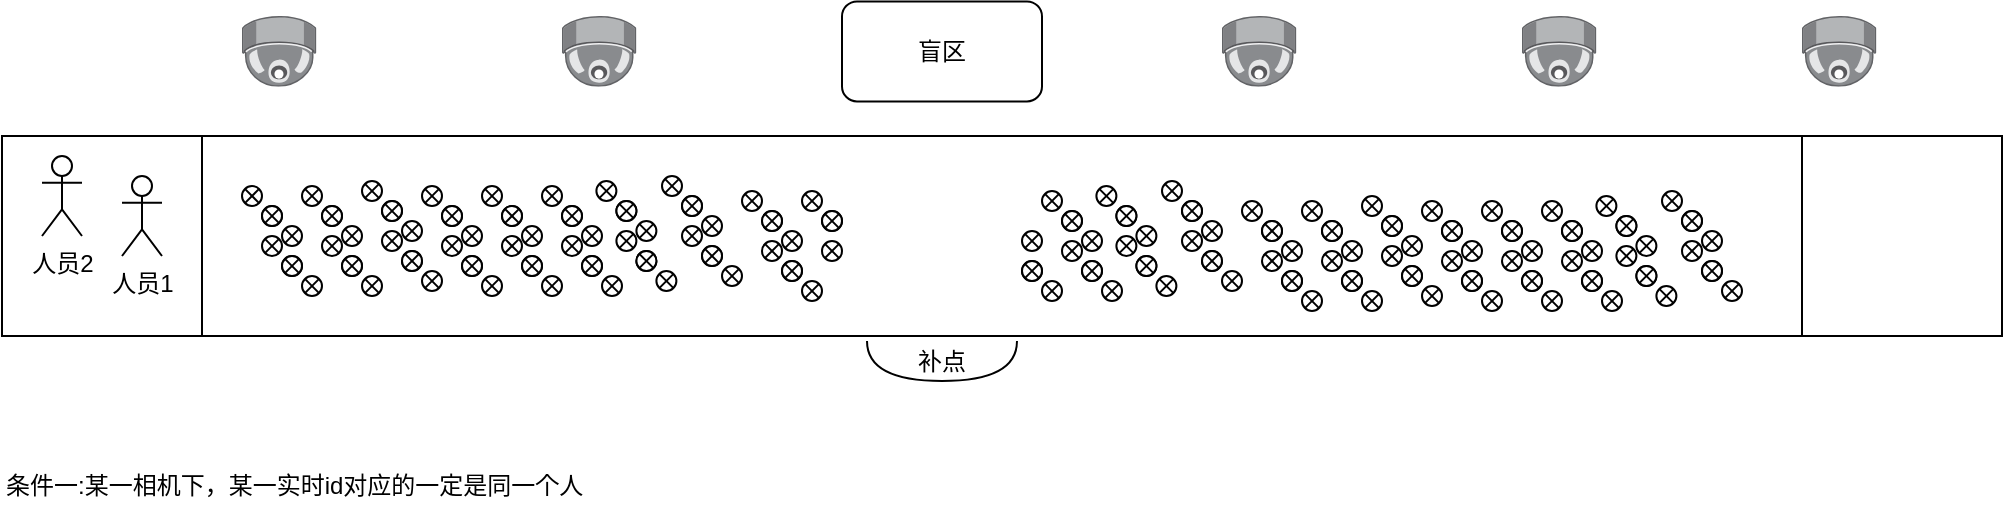 <mxfile version="20.3.0" type="github">
  <diagram id="38toCDtvO72y1MS8dI_N" name="第 1 页">
    <mxGraphModel dx="892" dy="609" grid="1" gridSize="10" guides="1" tooltips="1" connect="1" arrows="1" fold="1" page="1" pageScale="1" pageWidth="827" pageHeight="1169" math="0" shadow="0">
      <root>
        <mxCell id="0" />
        <mxCell id="1" parent="0" />
        <mxCell id="1rM6C2h5TiVr_Z7WdG6Z-2" value="" style="shape=process;whiteSpace=wrap;html=1;backgroundOutline=1;" vertex="1" parent="1">
          <mxGeometry x="30" y="350" width="1000" height="100" as="geometry" />
        </mxCell>
        <mxCell id="1rM6C2h5TiVr_Z7WdG6Z-3" value="" style="points=[];aspect=fixed;html=1;align=center;shadow=0;dashed=0;image;image=img/lib/allied_telesis/security/Surveillance_Camera_Ceiling.svg;" vertex="1" parent="1">
          <mxGeometry x="150" y="290" width="37.2" height="35.4" as="geometry" />
        </mxCell>
        <mxCell id="1rM6C2h5TiVr_Z7WdG6Z-4" value="" style="points=[];aspect=fixed;html=1;align=center;shadow=0;dashed=0;image;image=img/lib/allied_telesis/security/Surveillance_Camera_Ceiling.svg;" vertex="1" parent="1">
          <mxGeometry x="310" y="290" width="37.2" height="35.4" as="geometry" />
        </mxCell>
        <mxCell id="1rM6C2h5TiVr_Z7WdG6Z-6" value="" style="points=[];aspect=fixed;html=1;align=center;shadow=0;dashed=0;image;image=img/lib/allied_telesis/security/Surveillance_Camera_Ceiling.svg;" vertex="1" parent="1">
          <mxGeometry x="640" y="290" width="37.2" height="35.4" as="geometry" />
        </mxCell>
        <mxCell id="1rM6C2h5TiVr_Z7WdG6Z-8" value="人员2" style="shape=umlActor;verticalLabelPosition=bottom;verticalAlign=top;html=1;" vertex="1" parent="1">
          <mxGeometry x="50" y="360" width="20" height="40" as="geometry" />
        </mxCell>
        <mxCell id="1rM6C2h5TiVr_Z7WdG6Z-9" value="" style="points=[];aspect=fixed;html=1;align=center;shadow=0;dashed=0;image;image=img/lib/allied_telesis/security/Surveillance_Camera_Ceiling.svg;" vertex="1" parent="1">
          <mxGeometry x="790" y="290" width="37.2" height="35.4" as="geometry" />
        </mxCell>
        <mxCell id="1rM6C2h5TiVr_Z7WdG6Z-10" value="" style="points=[];aspect=fixed;html=1;align=center;shadow=0;dashed=0;image;image=img/lib/allied_telesis/security/Surveillance_Camera_Ceiling.svg;" vertex="1" parent="1">
          <mxGeometry x="930" y="290" width="37.2" height="35.4" as="geometry" />
        </mxCell>
        <mxCell id="1rM6C2h5TiVr_Z7WdG6Z-11" value="人员1" style="shape=umlActor;verticalLabelPosition=bottom;verticalAlign=top;html=1;" vertex="1" parent="1">
          <mxGeometry x="90" y="370" width="20" height="40" as="geometry" />
        </mxCell>
        <mxCell id="1rM6C2h5TiVr_Z7WdG6Z-12" value="" style="shape=sumEllipse;perimeter=ellipsePerimeter;whiteSpace=wrap;html=1;backgroundOutline=1;" vertex="1" parent="1">
          <mxGeometry x="150" y="375" width="10" height="10" as="geometry" />
        </mxCell>
        <mxCell id="1rM6C2h5TiVr_Z7WdG6Z-13" value="" style="shape=sumEllipse;perimeter=ellipsePerimeter;whiteSpace=wrap;html=1;backgroundOutline=1;" vertex="1" parent="1">
          <mxGeometry x="160" y="400" width="10" height="10" as="geometry" />
        </mxCell>
        <mxCell id="1rM6C2h5TiVr_Z7WdG6Z-14" value="" style="shape=sumEllipse;perimeter=ellipsePerimeter;whiteSpace=wrap;html=1;backgroundOutline=1;" vertex="1" parent="1">
          <mxGeometry x="180" y="375" width="10" height="10" as="geometry" />
        </mxCell>
        <mxCell id="1rM6C2h5TiVr_Z7WdG6Z-15" value="" style="shape=sumEllipse;perimeter=ellipsePerimeter;whiteSpace=wrap;html=1;backgroundOutline=1;" vertex="1" parent="1">
          <mxGeometry x="190" y="400" width="10" height="10" as="geometry" />
        </mxCell>
        <mxCell id="1rM6C2h5TiVr_Z7WdG6Z-16" value="" style="shape=sumEllipse;perimeter=ellipsePerimeter;whiteSpace=wrap;html=1;backgroundOutline=1;" vertex="1" parent="1">
          <mxGeometry x="210" y="372.5" width="10" height="10" as="geometry" />
        </mxCell>
        <mxCell id="1rM6C2h5TiVr_Z7WdG6Z-17" value="" style="shape=sumEllipse;perimeter=ellipsePerimeter;whiteSpace=wrap;html=1;backgroundOutline=1;" vertex="1" parent="1">
          <mxGeometry x="220" y="397.5" width="10" height="10" as="geometry" />
        </mxCell>
        <mxCell id="1rM6C2h5TiVr_Z7WdG6Z-18" value="" style="shape=sumEllipse;perimeter=ellipsePerimeter;whiteSpace=wrap;html=1;backgroundOutline=1;" vertex="1" parent="1">
          <mxGeometry x="240" y="375" width="10" height="10" as="geometry" />
        </mxCell>
        <mxCell id="1rM6C2h5TiVr_Z7WdG6Z-19" value="" style="shape=sumEllipse;perimeter=ellipsePerimeter;whiteSpace=wrap;html=1;backgroundOutline=1;" vertex="1" parent="1">
          <mxGeometry x="250" y="400" width="10" height="10" as="geometry" />
        </mxCell>
        <mxCell id="1rM6C2h5TiVr_Z7WdG6Z-20" value="" style="shape=sumEllipse;perimeter=ellipsePerimeter;whiteSpace=wrap;html=1;backgroundOutline=1;" vertex="1" parent="1">
          <mxGeometry x="270" y="375" width="10" height="10" as="geometry" />
        </mxCell>
        <mxCell id="1rM6C2h5TiVr_Z7WdG6Z-21" value="" style="shape=sumEllipse;perimeter=ellipsePerimeter;whiteSpace=wrap;html=1;backgroundOutline=1;" vertex="1" parent="1">
          <mxGeometry x="280" y="400" width="10" height="10" as="geometry" />
        </mxCell>
        <mxCell id="1rM6C2h5TiVr_Z7WdG6Z-22" value="" style="shape=sumEllipse;perimeter=ellipsePerimeter;whiteSpace=wrap;html=1;backgroundOutline=1;" vertex="1" parent="1">
          <mxGeometry x="300" y="375" width="10" height="10" as="geometry" />
        </mxCell>
        <mxCell id="1rM6C2h5TiVr_Z7WdG6Z-23" value="" style="shape=sumEllipse;perimeter=ellipsePerimeter;whiteSpace=wrap;html=1;backgroundOutline=1;" vertex="1" parent="1">
          <mxGeometry x="310" y="400" width="10" height="10" as="geometry" />
        </mxCell>
        <mxCell id="1rM6C2h5TiVr_Z7WdG6Z-24" value="" style="shape=sumEllipse;perimeter=ellipsePerimeter;whiteSpace=wrap;html=1;backgroundOutline=1;" vertex="1" parent="1">
          <mxGeometry x="327.2" y="372.5" width="10" height="10" as="geometry" />
        </mxCell>
        <mxCell id="1rM6C2h5TiVr_Z7WdG6Z-25" value="" style="shape=sumEllipse;perimeter=ellipsePerimeter;whiteSpace=wrap;html=1;backgroundOutline=1;" vertex="1" parent="1">
          <mxGeometry x="337.2" y="397.5" width="10" height="10" as="geometry" />
        </mxCell>
        <mxCell id="1rM6C2h5TiVr_Z7WdG6Z-26" value="" style="shape=sumEllipse;perimeter=ellipsePerimeter;whiteSpace=wrap;html=1;backgroundOutline=1;" vertex="1" parent="1">
          <mxGeometry x="360" y="370" width="10" height="10" as="geometry" />
        </mxCell>
        <mxCell id="1rM6C2h5TiVr_Z7WdG6Z-27" value="" style="shape=sumEllipse;perimeter=ellipsePerimeter;whiteSpace=wrap;html=1;backgroundOutline=1;" vertex="1" parent="1">
          <mxGeometry x="370" y="395" width="10" height="10" as="geometry" />
        </mxCell>
        <mxCell id="1rM6C2h5TiVr_Z7WdG6Z-28" value="" style="shape=sumEllipse;perimeter=ellipsePerimeter;whiteSpace=wrap;html=1;backgroundOutline=1;" vertex="1" parent="1">
          <mxGeometry x="160" y="385" width="10" height="10" as="geometry" />
        </mxCell>
        <mxCell id="1rM6C2h5TiVr_Z7WdG6Z-29" value="" style="shape=sumEllipse;perimeter=ellipsePerimeter;whiteSpace=wrap;html=1;backgroundOutline=1;" vertex="1" parent="1">
          <mxGeometry x="170" y="410" width="10" height="10" as="geometry" />
        </mxCell>
        <mxCell id="1rM6C2h5TiVr_Z7WdG6Z-30" value="" style="shape=sumEllipse;perimeter=ellipsePerimeter;whiteSpace=wrap;html=1;backgroundOutline=1;" vertex="1" parent="1">
          <mxGeometry x="190" y="385" width="10" height="10" as="geometry" />
        </mxCell>
        <mxCell id="1rM6C2h5TiVr_Z7WdG6Z-31" value="" style="shape=sumEllipse;perimeter=ellipsePerimeter;whiteSpace=wrap;html=1;backgroundOutline=1;" vertex="1" parent="1">
          <mxGeometry x="200" y="410" width="10" height="10" as="geometry" />
        </mxCell>
        <mxCell id="1rM6C2h5TiVr_Z7WdG6Z-32" value="" style="shape=sumEllipse;perimeter=ellipsePerimeter;whiteSpace=wrap;html=1;backgroundOutline=1;" vertex="1" parent="1">
          <mxGeometry x="220" y="382.5" width="10" height="10" as="geometry" />
        </mxCell>
        <mxCell id="1rM6C2h5TiVr_Z7WdG6Z-33" value="" style="shape=sumEllipse;perimeter=ellipsePerimeter;whiteSpace=wrap;html=1;backgroundOutline=1;" vertex="1" parent="1">
          <mxGeometry x="230" y="407.5" width="10" height="10" as="geometry" />
        </mxCell>
        <mxCell id="1rM6C2h5TiVr_Z7WdG6Z-34" value="" style="shape=sumEllipse;perimeter=ellipsePerimeter;whiteSpace=wrap;html=1;backgroundOutline=1;" vertex="1" parent="1">
          <mxGeometry x="250" y="385" width="10" height="10" as="geometry" />
        </mxCell>
        <mxCell id="1rM6C2h5TiVr_Z7WdG6Z-35" value="" style="shape=sumEllipse;perimeter=ellipsePerimeter;whiteSpace=wrap;html=1;backgroundOutline=1;" vertex="1" parent="1">
          <mxGeometry x="260" y="410" width="10" height="10" as="geometry" />
        </mxCell>
        <mxCell id="1rM6C2h5TiVr_Z7WdG6Z-36" value="" style="shape=sumEllipse;perimeter=ellipsePerimeter;whiteSpace=wrap;html=1;backgroundOutline=1;" vertex="1" parent="1">
          <mxGeometry x="280" y="385" width="10" height="10" as="geometry" />
        </mxCell>
        <mxCell id="1rM6C2h5TiVr_Z7WdG6Z-37" value="" style="shape=sumEllipse;perimeter=ellipsePerimeter;whiteSpace=wrap;html=1;backgroundOutline=1;" vertex="1" parent="1">
          <mxGeometry x="290" y="410" width="10" height="10" as="geometry" />
        </mxCell>
        <mxCell id="1rM6C2h5TiVr_Z7WdG6Z-38" value="" style="shape=sumEllipse;perimeter=ellipsePerimeter;whiteSpace=wrap;html=1;backgroundOutline=1;" vertex="1" parent="1">
          <mxGeometry x="310" y="385" width="10" height="10" as="geometry" />
        </mxCell>
        <mxCell id="1rM6C2h5TiVr_Z7WdG6Z-39" value="" style="shape=sumEllipse;perimeter=ellipsePerimeter;whiteSpace=wrap;html=1;backgroundOutline=1;" vertex="1" parent="1">
          <mxGeometry x="320" y="410" width="10" height="10" as="geometry" />
        </mxCell>
        <mxCell id="1rM6C2h5TiVr_Z7WdG6Z-40" value="" style="shape=sumEllipse;perimeter=ellipsePerimeter;whiteSpace=wrap;html=1;backgroundOutline=1;" vertex="1" parent="1">
          <mxGeometry x="337.2" y="382.5" width="10" height="10" as="geometry" />
        </mxCell>
        <mxCell id="1rM6C2h5TiVr_Z7WdG6Z-41" value="" style="shape=sumEllipse;perimeter=ellipsePerimeter;whiteSpace=wrap;html=1;backgroundOutline=1;" vertex="1" parent="1">
          <mxGeometry x="347.2" y="407.5" width="10" height="10" as="geometry" />
        </mxCell>
        <mxCell id="1rM6C2h5TiVr_Z7WdG6Z-42" value="" style="shape=sumEllipse;perimeter=ellipsePerimeter;whiteSpace=wrap;html=1;backgroundOutline=1;" vertex="1" parent="1">
          <mxGeometry x="370" y="380" width="10" height="10" as="geometry" />
        </mxCell>
        <mxCell id="1rM6C2h5TiVr_Z7WdG6Z-43" value="" style="shape=sumEllipse;perimeter=ellipsePerimeter;whiteSpace=wrap;html=1;backgroundOutline=1;" vertex="1" parent="1">
          <mxGeometry x="380" y="405" width="10" height="10" as="geometry" />
        </mxCell>
        <mxCell id="1rM6C2h5TiVr_Z7WdG6Z-44" value="" style="shape=sumEllipse;perimeter=ellipsePerimeter;whiteSpace=wrap;html=1;backgroundOutline=1;" vertex="1" parent="1">
          <mxGeometry x="160" y="385" width="10" height="10" as="geometry" />
        </mxCell>
        <mxCell id="1rM6C2h5TiVr_Z7WdG6Z-45" value="" style="shape=sumEllipse;perimeter=ellipsePerimeter;whiteSpace=wrap;html=1;backgroundOutline=1;" vertex="1" parent="1">
          <mxGeometry x="170" y="410" width="10" height="10" as="geometry" />
        </mxCell>
        <mxCell id="1rM6C2h5TiVr_Z7WdG6Z-46" value="" style="shape=sumEllipse;perimeter=ellipsePerimeter;whiteSpace=wrap;html=1;backgroundOutline=1;" vertex="1" parent="1">
          <mxGeometry x="190" y="385" width="10" height="10" as="geometry" />
        </mxCell>
        <mxCell id="1rM6C2h5TiVr_Z7WdG6Z-47" value="" style="shape=sumEllipse;perimeter=ellipsePerimeter;whiteSpace=wrap;html=1;backgroundOutline=1;" vertex="1" parent="1">
          <mxGeometry x="200" y="410" width="10" height="10" as="geometry" />
        </mxCell>
        <mxCell id="1rM6C2h5TiVr_Z7WdG6Z-48" value="" style="shape=sumEllipse;perimeter=ellipsePerimeter;whiteSpace=wrap;html=1;backgroundOutline=1;" vertex="1" parent="1">
          <mxGeometry x="220" y="382.5" width="10" height="10" as="geometry" />
        </mxCell>
        <mxCell id="1rM6C2h5TiVr_Z7WdG6Z-49" value="" style="shape=sumEllipse;perimeter=ellipsePerimeter;whiteSpace=wrap;html=1;backgroundOutline=1;" vertex="1" parent="1">
          <mxGeometry x="230" y="407.5" width="10" height="10" as="geometry" />
        </mxCell>
        <mxCell id="1rM6C2h5TiVr_Z7WdG6Z-50" value="" style="shape=sumEllipse;perimeter=ellipsePerimeter;whiteSpace=wrap;html=1;backgroundOutline=1;" vertex="1" parent="1">
          <mxGeometry x="250" y="385" width="10" height="10" as="geometry" />
        </mxCell>
        <mxCell id="1rM6C2h5TiVr_Z7WdG6Z-51" value="" style="shape=sumEllipse;perimeter=ellipsePerimeter;whiteSpace=wrap;html=1;backgroundOutline=1;" vertex="1" parent="1">
          <mxGeometry x="260" y="410" width="10" height="10" as="geometry" />
        </mxCell>
        <mxCell id="1rM6C2h5TiVr_Z7WdG6Z-52" value="" style="shape=sumEllipse;perimeter=ellipsePerimeter;whiteSpace=wrap;html=1;backgroundOutline=1;" vertex="1" parent="1">
          <mxGeometry x="280" y="385" width="10" height="10" as="geometry" />
        </mxCell>
        <mxCell id="1rM6C2h5TiVr_Z7WdG6Z-53" value="" style="shape=sumEllipse;perimeter=ellipsePerimeter;whiteSpace=wrap;html=1;backgroundOutline=1;" vertex="1" parent="1">
          <mxGeometry x="290" y="410" width="10" height="10" as="geometry" />
        </mxCell>
        <mxCell id="1rM6C2h5TiVr_Z7WdG6Z-54" value="" style="shape=sumEllipse;perimeter=ellipsePerimeter;whiteSpace=wrap;html=1;backgroundOutline=1;" vertex="1" parent="1">
          <mxGeometry x="310" y="385" width="10" height="10" as="geometry" />
        </mxCell>
        <mxCell id="1rM6C2h5TiVr_Z7WdG6Z-55" value="" style="shape=sumEllipse;perimeter=ellipsePerimeter;whiteSpace=wrap;html=1;backgroundOutline=1;" vertex="1" parent="1">
          <mxGeometry x="320" y="410" width="10" height="10" as="geometry" />
        </mxCell>
        <mxCell id="1rM6C2h5TiVr_Z7WdG6Z-56" value="" style="shape=sumEllipse;perimeter=ellipsePerimeter;whiteSpace=wrap;html=1;backgroundOutline=1;" vertex="1" parent="1">
          <mxGeometry x="337.2" y="382.5" width="10" height="10" as="geometry" />
        </mxCell>
        <mxCell id="1rM6C2h5TiVr_Z7WdG6Z-57" value="" style="shape=sumEllipse;perimeter=ellipsePerimeter;whiteSpace=wrap;html=1;backgroundOutline=1;" vertex="1" parent="1">
          <mxGeometry x="347.2" y="407.5" width="10" height="10" as="geometry" />
        </mxCell>
        <mxCell id="1rM6C2h5TiVr_Z7WdG6Z-58" value="" style="shape=sumEllipse;perimeter=ellipsePerimeter;whiteSpace=wrap;html=1;backgroundOutline=1;" vertex="1" parent="1">
          <mxGeometry x="370" y="380" width="10" height="10" as="geometry" />
        </mxCell>
        <mxCell id="1rM6C2h5TiVr_Z7WdG6Z-59" value="" style="shape=sumEllipse;perimeter=ellipsePerimeter;whiteSpace=wrap;html=1;backgroundOutline=1;" vertex="1" parent="1">
          <mxGeometry x="380" y="405" width="10" height="10" as="geometry" />
        </mxCell>
        <mxCell id="1rM6C2h5TiVr_Z7WdG6Z-60" value="" style="shape=sumEllipse;perimeter=ellipsePerimeter;whiteSpace=wrap;html=1;backgroundOutline=1;" vertex="1" parent="1">
          <mxGeometry x="170" y="395" width="10" height="10" as="geometry" />
        </mxCell>
        <mxCell id="1rM6C2h5TiVr_Z7WdG6Z-61" value="" style="shape=sumEllipse;perimeter=ellipsePerimeter;whiteSpace=wrap;html=1;backgroundOutline=1;" vertex="1" parent="1">
          <mxGeometry x="180" y="420" width="10" height="10" as="geometry" />
        </mxCell>
        <mxCell id="1rM6C2h5TiVr_Z7WdG6Z-62" value="" style="shape=sumEllipse;perimeter=ellipsePerimeter;whiteSpace=wrap;html=1;backgroundOutline=1;" vertex="1" parent="1">
          <mxGeometry x="200" y="395" width="10" height="10" as="geometry" />
        </mxCell>
        <mxCell id="1rM6C2h5TiVr_Z7WdG6Z-63" value="" style="shape=sumEllipse;perimeter=ellipsePerimeter;whiteSpace=wrap;html=1;backgroundOutline=1;" vertex="1" parent="1">
          <mxGeometry x="210" y="420" width="10" height="10" as="geometry" />
        </mxCell>
        <mxCell id="1rM6C2h5TiVr_Z7WdG6Z-64" value="" style="shape=sumEllipse;perimeter=ellipsePerimeter;whiteSpace=wrap;html=1;backgroundOutline=1;" vertex="1" parent="1">
          <mxGeometry x="230" y="392.5" width="10" height="10" as="geometry" />
        </mxCell>
        <mxCell id="1rM6C2h5TiVr_Z7WdG6Z-65" value="" style="shape=sumEllipse;perimeter=ellipsePerimeter;whiteSpace=wrap;html=1;backgroundOutline=1;" vertex="1" parent="1">
          <mxGeometry x="240" y="417.5" width="10" height="10" as="geometry" />
        </mxCell>
        <mxCell id="1rM6C2h5TiVr_Z7WdG6Z-66" value="" style="shape=sumEllipse;perimeter=ellipsePerimeter;whiteSpace=wrap;html=1;backgroundOutline=1;" vertex="1" parent="1">
          <mxGeometry x="260" y="395" width="10" height="10" as="geometry" />
        </mxCell>
        <mxCell id="1rM6C2h5TiVr_Z7WdG6Z-67" value="" style="shape=sumEllipse;perimeter=ellipsePerimeter;whiteSpace=wrap;html=1;backgroundOutline=1;" vertex="1" parent="1">
          <mxGeometry x="270" y="420" width="10" height="10" as="geometry" />
        </mxCell>
        <mxCell id="1rM6C2h5TiVr_Z7WdG6Z-68" value="" style="shape=sumEllipse;perimeter=ellipsePerimeter;whiteSpace=wrap;html=1;backgroundOutline=1;" vertex="1" parent="1">
          <mxGeometry x="290" y="395" width="10" height="10" as="geometry" />
        </mxCell>
        <mxCell id="1rM6C2h5TiVr_Z7WdG6Z-69" value="" style="shape=sumEllipse;perimeter=ellipsePerimeter;whiteSpace=wrap;html=1;backgroundOutline=1;" vertex="1" parent="1">
          <mxGeometry x="300" y="420" width="10" height="10" as="geometry" />
        </mxCell>
        <mxCell id="1rM6C2h5TiVr_Z7WdG6Z-70" value="" style="shape=sumEllipse;perimeter=ellipsePerimeter;whiteSpace=wrap;html=1;backgroundOutline=1;" vertex="1" parent="1">
          <mxGeometry x="320" y="395" width="10" height="10" as="geometry" />
        </mxCell>
        <mxCell id="1rM6C2h5TiVr_Z7WdG6Z-71" value="" style="shape=sumEllipse;perimeter=ellipsePerimeter;whiteSpace=wrap;html=1;backgroundOutline=1;" vertex="1" parent="1">
          <mxGeometry x="330" y="420" width="10" height="10" as="geometry" />
        </mxCell>
        <mxCell id="1rM6C2h5TiVr_Z7WdG6Z-72" value="" style="shape=sumEllipse;perimeter=ellipsePerimeter;whiteSpace=wrap;html=1;backgroundOutline=1;" vertex="1" parent="1">
          <mxGeometry x="347.2" y="392.5" width="10" height="10" as="geometry" />
        </mxCell>
        <mxCell id="1rM6C2h5TiVr_Z7WdG6Z-73" value="" style="shape=sumEllipse;perimeter=ellipsePerimeter;whiteSpace=wrap;html=1;backgroundOutline=1;" vertex="1" parent="1">
          <mxGeometry x="357.2" y="417.5" width="10" height="10" as="geometry" />
        </mxCell>
        <mxCell id="1rM6C2h5TiVr_Z7WdG6Z-74" value="" style="shape=sumEllipse;perimeter=ellipsePerimeter;whiteSpace=wrap;html=1;backgroundOutline=1;" vertex="1" parent="1">
          <mxGeometry x="380" y="390" width="10" height="10" as="geometry" />
        </mxCell>
        <mxCell id="1rM6C2h5TiVr_Z7WdG6Z-75" value="" style="shape=sumEllipse;perimeter=ellipsePerimeter;whiteSpace=wrap;html=1;backgroundOutline=1;" vertex="1" parent="1">
          <mxGeometry x="390" y="415" width="10" height="10" as="geometry" />
        </mxCell>
        <mxCell id="1rM6C2h5TiVr_Z7WdG6Z-76" value="" style="shape=sumEllipse;perimeter=ellipsePerimeter;whiteSpace=wrap;html=1;backgroundOutline=1;" vertex="1" parent="1">
          <mxGeometry x="400" y="377.5" width="10" height="10" as="geometry" />
        </mxCell>
        <mxCell id="1rM6C2h5TiVr_Z7WdG6Z-77" value="" style="shape=sumEllipse;perimeter=ellipsePerimeter;whiteSpace=wrap;html=1;backgroundOutline=1;" vertex="1" parent="1">
          <mxGeometry x="410" y="402.5" width="10" height="10" as="geometry" />
        </mxCell>
        <mxCell id="1rM6C2h5TiVr_Z7WdG6Z-78" value="" style="shape=sumEllipse;perimeter=ellipsePerimeter;whiteSpace=wrap;html=1;backgroundOutline=1;" vertex="1" parent="1">
          <mxGeometry x="430" y="377.5" width="10" height="10" as="geometry" />
        </mxCell>
        <mxCell id="1rM6C2h5TiVr_Z7WdG6Z-79" value="" style="shape=sumEllipse;perimeter=ellipsePerimeter;whiteSpace=wrap;html=1;backgroundOutline=1;" vertex="1" parent="1">
          <mxGeometry x="440" y="402.5" width="10" height="10" as="geometry" />
        </mxCell>
        <mxCell id="1rM6C2h5TiVr_Z7WdG6Z-86" value="" style="shape=sumEllipse;perimeter=ellipsePerimeter;whiteSpace=wrap;html=1;backgroundOutline=1;" vertex="1" parent="1">
          <mxGeometry x="550" y="377.5" width="10" height="10" as="geometry" />
        </mxCell>
        <mxCell id="1rM6C2h5TiVr_Z7WdG6Z-87" value="" style="shape=sumEllipse;perimeter=ellipsePerimeter;whiteSpace=wrap;html=1;backgroundOutline=1;" vertex="1" parent="1">
          <mxGeometry x="560" y="402.5" width="10" height="10" as="geometry" />
        </mxCell>
        <mxCell id="1rM6C2h5TiVr_Z7WdG6Z-88" value="" style="shape=sumEllipse;perimeter=ellipsePerimeter;whiteSpace=wrap;html=1;backgroundOutline=1;" vertex="1" parent="1">
          <mxGeometry x="577.2" y="375" width="10" height="10" as="geometry" />
        </mxCell>
        <mxCell id="1rM6C2h5TiVr_Z7WdG6Z-89" value="" style="shape=sumEllipse;perimeter=ellipsePerimeter;whiteSpace=wrap;html=1;backgroundOutline=1;" vertex="1" parent="1">
          <mxGeometry x="587.2" y="400" width="10" height="10" as="geometry" />
        </mxCell>
        <mxCell id="1rM6C2h5TiVr_Z7WdG6Z-90" value="" style="shape=sumEllipse;perimeter=ellipsePerimeter;whiteSpace=wrap;html=1;backgroundOutline=1;" vertex="1" parent="1">
          <mxGeometry x="610" y="372.5" width="10" height="10" as="geometry" />
        </mxCell>
        <mxCell id="1rM6C2h5TiVr_Z7WdG6Z-91" value="" style="shape=sumEllipse;perimeter=ellipsePerimeter;whiteSpace=wrap;html=1;backgroundOutline=1;" vertex="1" parent="1">
          <mxGeometry x="620" y="397.5" width="10" height="10" as="geometry" />
        </mxCell>
        <mxCell id="1rM6C2h5TiVr_Z7WdG6Z-92" value="" style="shape=sumEllipse;perimeter=ellipsePerimeter;whiteSpace=wrap;html=1;backgroundOutline=1;" vertex="1" parent="1">
          <mxGeometry x="410" y="387.5" width="10" height="10" as="geometry" />
        </mxCell>
        <mxCell id="1rM6C2h5TiVr_Z7WdG6Z-93" value="" style="shape=sumEllipse;perimeter=ellipsePerimeter;whiteSpace=wrap;html=1;backgroundOutline=1;" vertex="1" parent="1">
          <mxGeometry x="420" y="412.5" width="10" height="10" as="geometry" />
        </mxCell>
        <mxCell id="1rM6C2h5TiVr_Z7WdG6Z-94" value="" style="shape=sumEllipse;perimeter=ellipsePerimeter;whiteSpace=wrap;html=1;backgroundOutline=1;" vertex="1" parent="1">
          <mxGeometry x="440" y="387.5" width="10" height="10" as="geometry" />
        </mxCell>
        <mxCell id="1rM6C2h5TiVr_Z7WdG6Z-101" value="" style="shape=sumEllipse;perimeter=ellipsePerimeter;whiteSpace=wrap;html=1;backgroundOutline=1;" vertex="1" parent="1">
          <mxGeometry x="540" y="412.5" width="10" height="10" as="geometry" />
        </mxCell>
        <mxCell id="1rM6C2h5TiVr_Z7WdG6Z-102" value="" style="shape=sumEllipse;perimeter=ellipsePerimeter;whiteSpace=wrap;html=1;backgroundOutline=1;" vertex="1" parent="1">
          <mxGeometry x="560" y="387.5" width="10" height="10" as="geometry" />
        </mxCell>
        <mxCell id="1rM6C2h5TiVr_Z7WdG6Z-103" value="" style="shape=sumEllipse;perimeter=ellipsePerimeter;whiteSpace=wrap;html=1;backgroundOutline=1;" vertex="1" parent="1">
          <mxGeometry x="570" y="412.5" width="10" height="10" as="geometry" />
        </mxCell>
        <mxCell id="1rM6C2h5TiVr_Z7WdG6Z-104" value="" style="shape=sumEllipse;perimeter=ellipsePerimeter;whiteSpace=wrap;html=1;backgroundOutline=1;" vertex="1" parent="1">
          <mxGeometry x="587.2" y="385" width="10" height="10" as="geometry" />
        </mxCell>
        <mxCell id="1rM6C2h5TiVr_Z7WdG6Z-105" value="" style="shape=sumEllipse;perimeter=ellipsePerimeter;whiteSpace=wrap;html=1;backgroundOutline=1;" vertex="1" parent="1">
          <mxGeometry x="597.2" y="410" width="10" height="10" as="geometry" />
        </mxCell>
        <mxCell id="1rM6C2h5TiVr_Z7WdG6Z-106" value="" style="shape=sumEllipse;perimeter=ellipsePerimeter;whiteSpace=wrap;html=1;backgroundOutline=1;" vertex="1" parent="1">
          <mxGeometry x="620" y="382.5" width="10" height="10" as="geometry" />
        </mxCell>
        <mxCell id="1rM6C2h5TiVr_Z7WdG6Z-107" value="" style="shape=sumEllipse;perimeter=ellipsePerimeter;whiteSpace=wrap;html=1;backgroundOutline=1;" vertex="1" parent="1">
          <mxGeometry x="630" y="407.5" width="10" height="10" as="geometry" />
        </mxCell>
        <mxCell id="1rM6C2h5TiVr_Z7WdG6Z-108" value="" style="shape=sumEllipse;perimeter=ellipsePerimeter;whiteSpace=wrap;html=1;backgroundOutline=1;" vertex="1" parent="1">
          <mxGeometry x="410" y="387.5" width="10" height="10" as="geometry" />
        </mxCell>
        <mxCell id="1rM6C2h5TiVr_Z7WdG6Z-109" value="" style="shape=sumEllipse;perimeter=ellipsePerimeter;whiteSpace=wrap;html=1;backgroundOutline=1;" vertex="1" parent="1">
          <mxGeometry x="420" y="412.5" width="10" height="10" as="geometry" />
        </mxCell>
        <mxCell id="1rM6C2h5TiVr_Z7WdG6Z-110" value="" style="shape=sumEllipse;perimeter=ellipsePerimeter;whiteSpace=wrap;html=1;backgroundOutline=1;" vertex="1" parent="1">
          <mxGeometry x="440" y="387.5" width="10" height="10" as="geometry" />
        </mxCell>
        <mxCell id="1rM6C2h5TiVr_Z7WdG6Z-117" value="" style="shape=sumEllipse;perimeter=ellipsePerimeter;whiteSpace=wrap;html=1;backgroundOutline=1;" vertex="1" parent="1">
          <mxGeometry x="540" y="412.5" width="10" height="10" as="geometry" />
        </mxCell>
        <mxCell id="1rM6C2h5TiVr_Z7WdG6Z-118" value="" style="shape=sumEllipse;perimeter=ellipsePerimeter;whiteSpace=wrap;html=1;backgroundOutline=1;" vertex="1" parent="1">
          <mxGeometry x="560" y="387.5" width="10" height="10" as="geometry" />
        </mxCell>
        <mxCell id="1rM6C2h5TiVr_Z7WdG6Z-119" value="" style="shape=sumEllipse;perimeter=ellipsePerimeter;whiteSpace=wrap;html=1;backgroundOutline=1;" vertex="1" parent="1">
          <mxGeometry x="570" y="412.5" width="10" height="10" as="geometry" />
        </mxCell>
        <mxCell id="1rM6C2h5TiVr_Z7WdG6Z-120" value="" style="shape=sumEllipse;perimeter=ellipsePerimeter;whiteSpace=wrap;html=1;backgroundOutline=1;" vertex="1" parent="1">
          <mxGeometry x="587.2" y="385" width="10" height="10" as="geometry" />
        </mxCell>
        <mxCell id="1rM6C2h5TiVr_Z7WdG6Z-121" value="" style="shape=sumEllipse;perimeter=ellipsePerimeter;whiteSpace=wrap;html=1;backgroundOutline=1;" vertex="1" parent="1">
          <mxGeometry x="597.2" y="410" width="10" height="10" as="geometry" />
        </mxCell>
        <mxCell id="1rM6C2h5TiVr_Z7WdG6Z-122" value="" style="shape=sumEllipse;perimeter=ellipsePerimeter;whiteSpace=wrap;html=1;backgroundOutline=1;" vertex="1" parent="1">
          <mxGeometry x="620" y="382.5" width="10" height="10" as="geometry" />
        </mxCell>
        <mxCell id="1rM6C2h5TiVr_Z7WdG6Z-123" value="" style="shape=sumEllipse;perimeter=ellipsePerimeter;whiteSpace=wrap;html=1;backgroundOutline=1;" vertex="1" parent="1">
          <mxGeometry x="630" y="407.5" width="10" height="10" as="geometry" />
        </mxCell>
        <mxCell id="1rM6C2h5TiVr_Z7WdG6Z-124" value="" style="shape=sumEllipse;perimeter=ellipsePerimeter;whiteSpace=wrap;html=1;backgroundOutline=1;" vertex="1" parent="1">
          <mxGeometry x="420" y="397.5" width="10" height="10" as="geometry" />
        </mxCell>
        <mxCell id="1rM6C2h5TiVr_Z7WdG6Z-125" value="" style="shape=sumEllipse;perimeter=ellipsePerimeter;whiteSpace=wrap;html=1;backgroundOutline=1;" vertex="1" parent="1">
          <mxGeometry x="430" y="422.5" width="10" height="10" as="geometry" />
        </mxCell>
        <mxCell id="1rM6C2h5TiVr_Z7WdG6Z-132" value="" style="shape=sumEllipse;perimeter=ellipsePerimeter;whiteSpace=wrap;html=1;backgroundOutline=1;" vertex="1" parent="1">
          <mxGeometry x="540" y="397.5" width="10" height="10" as="geometry" />
        </mxCell>
        <mxCell id="1rM6C2h5TiVr_Z7WdG6Z-133" value="" style="shape=sumEllipse;perimeter=ellipsePerimeter;whiteSpace=wrap;html=1;backgroundOutline=1;" vertex="1" parent="1">
          <mxGeometry x="550" y="422.5" width="10" height="10" as="geometry" />
        </mxCell>
        <mxCell id="1rM6C2h5TiVr_Z7WdG6Z-134" value="" style="shape=sumEllipse;perimeter=ellipsePerimeter;whiteSpace=wrap;html=1;backgroundOutline=1;" vertex="1" parent="1">
          <mxGeometry x="570" y="397.5" width="10" height="10" as="geometry" />
        </mxCell>
        <mxCell id="1rM6C2h5TiVr_Z7WdG6Z-135" value="" style="shape=sumEllipse;perimeter=ellipsePerimeter;whiteSpace=wrap;html=1;backgroundOutline=1;" vertex="1" parent="1">
          <mxGeometry x="580" y="422.5" width="10" height="10" as="geometry" />
        </mxCell>
        <mxCell id="1rM6C2h5TiVr_Z7WdG6Z-136" value="" style="shape=sumEllipse;perimeter=ellipsePerimeter;whiteSpace=wrap;html=1;backgroundOutline=1;" vertex="1" parent="1">
          <mxGeometry x="597.2" y="395" width="10" height="10" as="geometry" />
        </mxCell>
        <mxCell id="1rM6C2h5TiVr_Z7WdG6Z-137" value="" style="shape=sumEllipse;perimeter=ellipsePerimeter;whiteSpace=wrap;html=1;backgroundOutline=1;" vertex="1" parent="1">
          <mxGeometry x="607.2" y="420" width="10" height="10" as="geometry" />
        </mxCell>
        <mxCell id="1rM6C2h5TiVr_Z7WdG6Z-138" value="" style="shape=sumEllipse;perimeter=ellipsePerimeter;whiteSpace=wrap;html=1;backgroundOutline=1;" vertex="1" parent="1">
          <mxGeometry x="630" y="392.5" width="10" height="10" as="geometry" />
        </mxCell>
        <mxCell id="1rM6C2h5TiVr_Z7WdG6Z-139" value="" style="shape=sumEllipse;perimeter=ellipsePerimeter;whiteSpace=wrap;html=1;backgroundOutline=1;" vertex="1" parent="1">
          <mxGeometry x="640" y="417.5" width="10" height="10" as="geometry" />
        </mxCell>
        <mxCell id="1rM6C2h5TiVr_Z7WdG6Z-140" value="" style="shape=sumEllipse;perimeter=ellipsePerimeter;whiteSpace=wrap;html=1;backgroundOutline=1;" vertex="1" parent="1">
          <mxGeometry x="650" y="382.5" width="10" height="10" as="geometry" />
        </mxCell>
        <mxCell id="1rM6C2h5TiVr_Z7WdG6Z-141" value="" style="shape=sumEllipse;perimeter=ellipsePerimeter;whiteSpace=wrap;html=1;backgroundOutline=1;" vertex="1" parent="1">
          <mxGeometry x="660" y="407.5" width="10" height="10" as="geometry" />
        </mxCell>
        <mxCell id="1rM6C2h5TiVr_Z7WdG6Z-142" value="" style="shape=sumEllipse;perimeter=ellipsePerimeter;whiteSpace=wrap;html=1;backgroundOutline=1;" vertex="1" parent="1">
          <mxGeometry x="680" y="382.5" width="10" height="10" as="geometry" />
        </mxCell>
        <mxCell id="1rM6C2h5TiVr_Z7WdG6Z-143" value="" style="shape=sumEllipse;perimeter=ellipsePerimeter;whiteSpace=wrap;html=1;backgroundOutline=1;" vertex="1" parent="1">
          <mxGeometry x="690" y="407.5" width="10" height="10" as="geometry" />
        </mxCell>
        <mxCell id="1rM6C2h5TiVr_Z7WdG6Z-144" value="" style="shape=sumEllipse;perimeter=ellipsePerimeter;whiteSpace=wrap;html=1;backgroundOutline=1;" vertex="1" parent="1">
          <mxGeometry x="710" y="380" width="10" height="10" as="geometry" />
        </mxCell>
        <mxCell id="1rM6C2h5TiVr_Z7WdG6Z-145" value="" style="shape=sumEllipse;perimeter=ellipsePerimeter;whiteSpace=wrap;html=1;backgroundOutline=1;" vertex="1" parent="1">
          <mxGeometry x="720" y="405" width="10" height="10" as="geometry" />
        </mxCell>
        <mxCell id="1rM6C2h5TiVr_Z7WdG6Z-146" value="" style="shape=sumEllipse;perimeter=ellipsePerimeter;whiteSpace=wrap;html=1;backgroundOutline=1;" vertex="1" parent="1">
          <mxGeometry x="740" y="382.5" width="10" height="10" as="geometry" />
        </mxCell>
        <mxCell id="1rM6C2h5TiVr_Z7WdG6Z-147" value="" style="shape=sumEllipse;perimeter=ellipsePerimeter;whiteSpace=wrap;html=1;backgroundOutline=1;" vertex="1" parent="1">
          <mxGeometry x="750" y="407.5" width="10" height="10" as="geometry" />
        </mxCell>
        <mxCell id="1rM6C2h5TiVr_Z7WdG6Z-148" value="" style="shape=sumEllipse;perimeter=ellipsePerimeter;whiteSpace=wrap;html=1;backgroundOutline=1;" vertex="1" parent="1">
          <mxGeometry x="770" y="382.5" width="10" height="10" as="geometry" />
        </mxCell>
        <mxCell id="1rM6C2h5TiVr_Z7WdG6Z-149" value="" style="shape=sumEllipse;perimeter=ellipsePerimeter;whiteSpace=wrap;html=1;backgroundOutline=1;" vertex="1" parent="1">
          <mxGeometry x="780" y="407.5" width="10" height="10" as="geometry" />
        </mxCell>
        <mxCell id="1rM6C2h5TiVr_Z7WdG6Z-150" value="" style="shape=sumEllipse;perimeter=ellipsePerimeter;whiteSpace=wrap;html=1;backgroundOutline=1;" vertex="1" parent="1">
          <mxGeometry x="800" y="382.5" width="10" height="10" as="geometry" />
        </mxCell>
        <mxCell id="1rM6C2h5TiVr_Z7WdG6Z-151" value="" style="shape=sumEllipse;perimeter=ellipsePerimeter;whiteSpace=wrap;html=1;backgroundOutline=1;" vertex="1" parent="1">
          <mxGeometry x="810" y="407.5" width="10" height="10" as="geometry" />
        </mxCell>
        <mxCell id="1rM6C2h5TiVr_Z7WdG6Z-152" value="" style="shape=sumEllipse;perimeter=ellipsePerimeter;whiteSpace=wrap;html=1;backgroundOutline=1;" vertex="1" parent="1">
          <mxGeometry x="827.2" y="380" width="10" height="10" as="geometry" />
        </mxCell>
        <mxCell id="1rM6C2h5TiVr_Z7WdG6Z-153" value="" style="shape=sumEllipse;perimeter=ellipsePerimeter;whiteSpace=wrap;html=1;backgroundOutline=1;" vertex="1" parent="1">
          <mxGeometry x="837.2" y="405" width="10" height="10" as="geometry" />
        </mxCell>
        <mxCell id="1rM6C2h5TiVr_Z7WdG6Z-154" value="" style="shape=sumEllipse;perimeter=ellipsePerimeter;whiteSpace=wrap;html=1;backgroundOutline=1;" vertex="1" parent="1">
          <mxGeometry x="860" y="377.5" width="10" height="10" as="geometry" />
        </mxCell>
        <mxCell id="1rM6C2h5TiVr_Z7WdG6Z-155" value="" style="shape=sumEllipse;perimeter=ellipsePerimeter;whiteSpace=wrap;html=1;backgroundOutline=1;" vertex="1" parent="1">
          <mxGeometry x="870" y="402.5" width="10" height="10" as="geometry" />
        </mxCell>
        <mxCell id="1rM6C2h5TiVr_Z7WdG6Z-156" value="" style="shape=sumEllipse;perimeter=ellipsePerimeter;whiteSpace=wrap;html=1;backgroundOutline=1;" vertex="1" parent="1">
          <mxGeometry x="660" y="392.5" width="10" height="10" as="geometry" />
        </mxCell>
        <mxCell id="1rM6C2h5TiVr_Z7WdG6Z-157" value="" style="shape=sumEllipse;perimeter=ellipsePerimeter;whiteSpace=wrap;html=1;backgroundOutline=1;" vertex="1" parent="1">
          <mxGeometry x="670" y="417.5" width="10" height="10" as="geometry" />
        </mxCell>
        <mxCell id="1rM6C2h5TiVr_Z7WdG6Z-158" value="" style="shape=sumEllipse;perimeter=ellipsePerimeter;whiteSpace=wrap;html=1;backgroundOutline=1;" vertex="1" parent="1">
          <mxGeometry x="690" y="392.5" width="10" height="10" as="geometry" />
        </mxCell>
        <mxCell id="1rM6C2h5TiVr_Z7WdG6Z-159" value="" style="shape=sumEllipse;perimeter=ellipsePerimeter;whiteSpace=wrap;html=1;backgroundOutline=1;" vertex="1" parent="1">
          <mxGeometry x="700" y="417.5" width="10" height="10" as="geometry" />
        </mxCell>
        <mxCell id="1rM6C2h5TiVr_Z7WdG6Z-160" value="" style="shape=sumEllipse;perimeter=ellipsePerimeter;whiteSpace=wrap;html=1;backgroundOutline=1;" vertex="1" parent="1">
          <mxGeometry x="720" y="390" width="10" height="10" as="geometry" />
        </mxCell>
        <mxCell id="1rM6C2h5TiVr_Z7WdG6Z-161" value="" style="shape=sumEllipse;perimeter=ellipsePerimeter;whiteSpace=wrap;html=1;backgroundOutline=1;" vertex="1" parent="1">
          <mxGeometry x="730" y="415" width="10" height="10" as="geometry" />
        </mxCell>
        <mxCell id="1rM6C2h5TiVr_Z7WdG6Z-162" value="" style="shape=sumEllipse;perimeter=ellipsePerimeter;whiteSpace=wrap;html=1;backgroundOutline=1;" vertex="1" parent="1">
          <mxGeometry x="750" y="392.5" width="10" height="10" as="geometry" />
        </mxCell>
        <mxCell id="1rM6C2h5TiVr_Z7WdG6Z-163" value="" style="shape=sumEllipse;perimeter=ellipsePerimeter;whiteSpace=wrap;html=1;backgroundOutline=1;" vertex="1" parent="1">
          <mxGeometry x="760" y="417.5" width="10" height="10" as="geometry" />
        </mxCell>
        <mxCell id="1rM6C2h5TiVr_Z7WdG6Z-164" value="" style="shape=sumEllipse;perimeter=ellipsePerimeter;whiteSpace=wrap;html=1;backgroundOutline=1;" vertex="1" parent="1">
          <mxGeometry x="780" y="392.5" width="10" height="10" as="geometry" />
        </mxCell>
        <mxCell id="1rM6C2h5TiVr_Z7WdG6Z-165" value="" style="shape=sumEllipse;perimeter=ellipsePerimeter;whiteSpace=wrap;html=1;backgroundOutline=1;" vertex="1" parent="1">
          <mxGeometry x="790" y="417.5" width="10" height="10" as="geometry" />
        </mxCell>
        <mxCell id="1rM6C2h5TiVr_Z7WdG6Z-166" value="" style="shape=sumEllipse;perimeter=ellipsePerimeter;whiteSpace=wrap;html=1;backgroundOutline=1;" vertex="1" parent="1">
          <mxGeometry x="810" y="392.5" width="10" height="10" as="geometry" />
        </mxCell>
        <mxCell id="1rM6C2h5TiVr_Z7WdG6Z-167" value="" style="shape=sumEllipse;perimeter=ellipsePerimeter;whiteSpace=wrap;html=1;backgroundOutline=1;" vertex="1" parent="1">
          <mxGeometry x="820" y="417.5" width="10" height="10" as="geometry" />
        </mxCell>
        <mxCell id="1rM6C2h5TiVr_Z7WdG6Z-168" value="" style="shape=sumEllipse;perimeter=ellipsePerimeter;whiteSpace=wrap;html=1;backgroundOutline=1;" vertex="1" parent="1">
          <mxGeometry x="837.2" y="390" width="10" height="10" as="geometry" />
        </mxCell>
        <mxCell id="1rM6C2h5TiVr_Z7WdG6Z-169" value="" style="shape=sumEllipse;perimeter=ellipsePerimeter;whiteSpace=wrap;html=1;backgroundOutline=1;" vertex="1" parent="1">
          <mxGeometry x="847.2" y="415" width="10" height="10" as="geometry" />
        </mxCell>
        <mxCell id="1rM6C2h5TiVr_Z7WdG6Z-170" value="" style="shape=sumEllipse;perimeter=ellipsePerimeter;whiteSpace=wrap;html=1;backgroundOutline=1;" vertex="1" parent="1">
          <mxGeometry x="870" y="387.5" width="10" height="10" as="geometry" />
        </mxCell>
        <mxCell id="1rM6C2h5TiVr_Z7WdG6Z-171" value="" style="shape=sumEllipse;perimeter=ellipsePerimeter;whiteSpace=wrap;html=1;backgroundOutline=1;" vertex="1" parent="1">
          <mxGeometry x="880" y="412.5" width="10" height="10" as="geometry" />
        </mxCell>
        <mxCell id="1rM6C2h5TiVr_Z7WdG6Z-172" value="" style="shape=sumEllipse;perimeter=ellipsePerimeter;whiteSpace=wrap;html=1;backgroundOutline=1;" vertex="1" parent="1">
          <mxGeometry x="660" y="392.5" width="10" height="10" as="geometry" />
        </mxCell>
        <mxCell id="1rM6C2h5TiVr_Z7WdG6Z-173" value="" style="shape=sumEllipse;perimeter=ellipsePerimeter;whiteSpace=wrap;html=1;backgroundOutline=1;" vertex="1" parent="1">
          <mxGeometry x="670" y="417.5" width="10" height="10" as="geometry" />
        </mxCell>
        <mxCell id="1rM6C2h5TiVr_Z7WdG6Z-174" value="" style="shape=sumEllipse;perimeter=ellipsePerimeter;whiteSpace=wrap;html=1;backgroundOutline=1;" vertex="1" parent="1">
          <mxGeometry x="690" y="392.5" width="10" height="10" as="geometry" />
        </mxCell>
        <mxCell id="1rM6C2h5TiVr_Z7WdG6Z-175" value="" style="shape=sumEllipse;perimeter=ellipsePerimeter;whiteSpace=wrap;html=1;backgroundOutline=1;" vertex="1" parent="1">
          <mxGeometry x="700" y="417.5" width="10" height="10" as="geometry" />
        </mxCell>
        <mxCell id="1rM6C2h5TiVr_Z7WdG6Z-176" value="" style="shape=sumEllipse;perimeter=ellipsePerimeter;whiteSpace=wrap;html=1;backgroundOutline=1;" vertex="1" parent="1">
          <mxGeometry x="720" y="390" width="10" height="10" as="geometry" />
        </mxCell>
        <mxCell id="1rM6C2h5TiVr_Z7WdG6Z-177" value="" style="shape=sumEllipse;perimeter=ellipsePerimeter;whiteSpace=wrap;html=1;backgroundOutline=1;" vertex="1" parent="1">
          <mxGeometry x="730" y="415" width="10" height="10" as="geometry" />
        </mxCell>
        <mxCell id="1rM6C2h5TiVr_Z7WdG6Z-178" value="" style="shape=sumEllipse;perimeter=ellipsePerimeter;whiteSpace=wrap;html=1;backgroundOutline=1;" vertex="1" parent="1">
          <mxGeometry x="750" y="392.5" width="10" height="10" as="geometry" />
        </mxCell>
        <mxCell id="1rM6C2h5TiVr_Z7WdG6Z-179" value="" style="shape=sumEllipse;perimeter=ellipsePerimeter;whiteSpace=wrap;html=1;backgroundOutline=1;" vertex="1" parent="1">
          <mxGeometry x="760" y="417.5" width="10" height="10" as="geometry" />
        </mxCell>
        <mxCell id="1rM6C2h5TiVr_Z7WdG6Z-180" value="" style="shape=sumEllipse;perimeter=ellipsePerimeter;whiteSpace=wrap;html=1;backgroundOutline=1;" vertex="1" parent="1">
          <mxGeometry x="780" y="392.5" width="10" height="10" as="geometry" />
        </mxCell>
        <mxCell id="1rM6C2h5TiVr_Z7WdG6Z-181" value="" style="shape=sumEllipse;perimeter=ellipsePerimeter;whiteSpace=wrap;html=1;backgroundOutline=1;" vertex="1" parent="1">
          <mxGeometry x="790" y="417.5" width="10" height="10" as="geometry" />
        </mxCell>
        <mxCell id="1rM6C2h5TiVr_Z7WdG6Z-182" value="" style="shape=sumEllipse;perimeter=ellipsePerimeter;whiteSpace=wrap;html=1;backgroundOutline=1;" vertex="1" parent="1">
          <mxGeometry x="810" y="392.5" width="10" height="10" as="geometry" />
        </mxCell>
        <mxCell id="1rM6C2h5TiVr_Z7WdG6Z-183" value="" style="shape=sumEllipse;perimeter=ellipsePerimeter;whiteSpace=wrap;html=1;backgroundOutline=1;" vertex="1" parent="1">
          <mxGeometry x="820" y="417.5" width="10" height="10" as="geometry" />
        </mxCell>
        <mxCell id="1rM6C2h5TiVr_Z7WdG6Z-184" value="" style="shape=sumEllipse;perimeter=ellipsePerimeter;whiteSpace=wrap;html=1;backgroundOutline=1;" vertex="1" parent="1">
          <mxGeometry x="837.2" y="390" width="10" height="10" as="geometry" />
        </mxCell>
        <mxCell id="1rM6C2h5TiVr_Z7WdG6Z-185" value="" style="shape=sumEllipse;perimeter=ellipsePerimeter;whiteSpace=wrap;html=1;backgroundOutline=1;" vertex="1" parent="1">
          <mxGeometry x="847.2" y="415" width="10" height="10" as="geometry" />
        </mxCell>
        <mxCell id="1rM6C2h5TiVr_Z7WdG6Z-186" value="" style="shape=sumEllipse;perimeter=ellipsePerimeter;whiteSpace=wrap;html=1;backgroundOutline=1;" vertex="1" parent="1">
          <mxGeometry x="870" y="387.5" width="10" height="10" as="geometry" />
        </mxCell>
        <mxCell id="1rM6C2h5TiVr_Z7WdG6Z-187" value="" style="shape=sumEllipse;perimeter=ellipsePerimeter;whiteSpace=wrap;html=1;backgroundOutline=1;" vertex="1" parent="1">
          <mxGeometry x="880" y="412.5" width="10" height="10" as="geometry" />
        </mxCell>
        <mxCell id="1rM6C2h5TiVr_Z7WdG6Z-188" value="" style="shape=sumEllipse;perimeter=ellipsePerimeter;whiteSpace=wrap;html=1;backgroundOutline=1;" vertex="1" parent="1">
          <mxGeometry x="670" y="402.5" width="10" height="10" as="geometry" />
        </mxCell>
        <mxCell id="1rM6C2h5TiVr_Z7WdG6Z-189" value="" style="shape=sumEllipse;perimeter=ellipsePerimeter;whiteSpace=wrap;html=1;backgroundOutline=1;" vertex="1" parent="1">
          <mxGeometry x="680" y="427.5" width="10" height="10" as="geometry" />
        </mxCell>
        <mxCell id="1rM6C2h5TiVr_Z7WdG6Z-190" value="" style="shape=sumEllipse;perimeter=ellipsePerimeter;whiteSpace=wrap;html=1;backgroundOutline=1;" vertex="1" parent="1">
          <mxGeometry x="700" y="402.5" width="10" height="10" as="geometry" />
        </mxCell>
        <mxCell id="1rM6C2h5TiVr_Z7WdG6Z-191" value="" style="shape=sumEllipse;perimeter=ellipsePerimeter;whiteSpace=wrap;html=1;backgroundOutline=1;" vertex="1" parent="1">
          <mxGeometry x="710" y="427.5" width="10" height="10" as="geometry" />
        </mxCell>
        <mxCell id="1rM6C2h5TiVr_Z7WdG6Z-192" value="" style="shape=sumEllipse;perimeter=ellipsePerimeter;whiteSpace=wrap;html=1;backgroundOutline=1;" vertex="1" parent="1">
          <mxGeometry x="730" y="400" width="10" height="10" as="geometry" />
        </mxCell>
        <mxCell id="1rM6C2h5TiVr_Z7WdG6Z-193" value="" style="shape=sumEllipse;perimeter=ellipsePerimeter;whiteSpace=wrap;html=1;backgroundOutline=1;" vertex="1" parent="1">
          <mxGeometry x="740" y="425" width="10" height="10" as="geometry" />
        </mxCell>
        <mxCell id="1rM6C2h5TiVr_Z7WdG6Z-194" value="" style="shape=sumEllipse;perimeter=ellipsePerimeter;whiteSpace=wrap;html=1;backgroundOutline=1;" vertex="1" parent="1">
          <mxGeometry x="760" y="402.5" width="10" height="10" as="geometry" />
        </mxCell>
        <mxCell id="1rM6C2h5TiVr_Z7WdG6Z-195" value="" style="shape=sumEllipse;perimeter=ellipsePerimeter;whiteSpace=wrap;html=1;backgroundOutline=1;" vertex="1" parent="1">
          <mxGeometry x="770" y="427.5" width="10" height="10" as="geometry" />
        </mxCell>
        <mxCell id="1rM6C2h5TiVr_Z7WdG6Z-196" value="" style="shape=sumEllipse;perimeter=ellipsePerimeter;whiteSpace=wrap;html=1;backgroundOutline=1;" vertex="1" parent="1">
          <mxGeometry x="790" y="402.5" width="10" height="10" as="geometry" />
        </mxCell>
        <mxCell id="1rM6C2h5TiVr_Z7WdG6Z-197" value="" style="shape=sumEllipse;perimeter=ellipsePerimeter;whiteSpace=wrap;html=1;backgroundOutline=1;" vertex="1" parent="1">
          <mxGeometry x="800" y="427.5" width="10" height="10" as="geometry" />
        </mxCell>
        <mxCell id="1rM6C2h5TiVr_Z7WdG6Z-198" value="" style="shape=sumEllipse;perimeter=ellipsePerimeter;whiteSpace=wrap;html=1;backgroundOutline=1;" vertex="1" parent="1">
          <mxGeometry x="820" y="402.5" width="10" height="10" as="geometry" />
        </mxCell>
        <mxCell id="1rM6C2h5TiVr_Z7WdG6Z-199" value="" style="shape=sumEllipse;perimeter=ellipsePerimeter;whiteSpace=wrap;html=1;backgroundOutline=1;" vertex="1" parent="1">
          <mxGeometry x="830" y="427.5" width="10" height="10" as="geometry" />
        </mxCell>
        <mxCell id="1rM6C2h5TiVr_Z7WdG6Z-200" value="" style="shape=sumEllipse;perimeter=ellipsePerimeter;whiteSpace=wrap;html=1;backgroundOutline=1;" vertex="1" parent="1">
          <mxGeometry x="847.2" y="400" width="10" height="10" as="geometry" />
        </mxCell>
        <mxCell id="1rM6C2h5TiVr_Z7WdG6Z-201" value="" style="shape=sumEllipse;perimeter=ellipsePerimeter;whiteSpace=wrap;html=1;backgroundOutline=1;" vertex="1" parent="1">
          <mxGeometry x="857.2" y="425" width="10" height="10" as="geometry" />
        </mxCell>
        <mxCell id="1rM6C2h5TiVr_Z7WdG6Z-202" value="" style="shape=sumEllipse;perimeter=ellipsePerimeter;whiteSpace=wrap;html=1;backgroundOutline=1;" vertex="1" parent="1">
          <mxGeometry x="880" y="397.5" width="10" height="10" as="geometry" />
        </mxCell>
        <mxCell id="1rM6C2h5TiVr_Z7WdG6Z-203" value="" style="shape=sumEllipse;perimeter=ellipsePerimeter;whiteSpace=wrap;html=1;backgroundOutline=1;" vertex="1" parent="1">
          <mxGeometry x="890" y="422.5" width="10" height="10" as="geometry" />
        </mxCell>
        <mxCell id="1rM6C2h5TiVr_Z7WdG6Z-204" value="盲区" style="rounded=1;whiteSpace=wrap;html=1;" vertex="1" parent="1">
          <mxGeometry x="450" y="282.7" width="100" height="50" as="geometry" />
        </mxCell>
        <mxCell id="1rM6C2h5TiVr_Z7WdG6Z-205" value="条件一:某一相机下，某一实时id对应的一定是同一个人" style="text;html=1;strokeColor=none;fillColor=none;align=left;verticalAlign=middle;whiteSpace=wrap;rounded=0;" vertex="1" parent="1">
          <mxGeometry x="30" y="510" width="430" height="30" as="geometry" />
        </mxCell>
        <mxCell id="1rM6C2h5TiVr_Z7WdG6Z-206" value="" style="shape=requiredInterface;html=1;verticalLabelPosition=bottom;sketch=0;rotation=90;" vertex="1" parent="1">
          <mxGeometry x="490" y="425" width="20" height="75" as="geometry" />
        </mxCell>
        <mxCell id="1rM6C2h5TiVr_Z7WdG6Z-207" value="补点" style="text;html=1;strokeColor=none;fillColor=none;align=center;verticalAlign=middle;whiteSpace=wrap;rounded=0;" vertex="1" parent="1">
          <mxGeometry x="470" y="447.5" width="60" height="30" as="geometry" />
        </mxCell>
      </root>
    </mxGraphModel>
  </diagram>
</mxfile>
